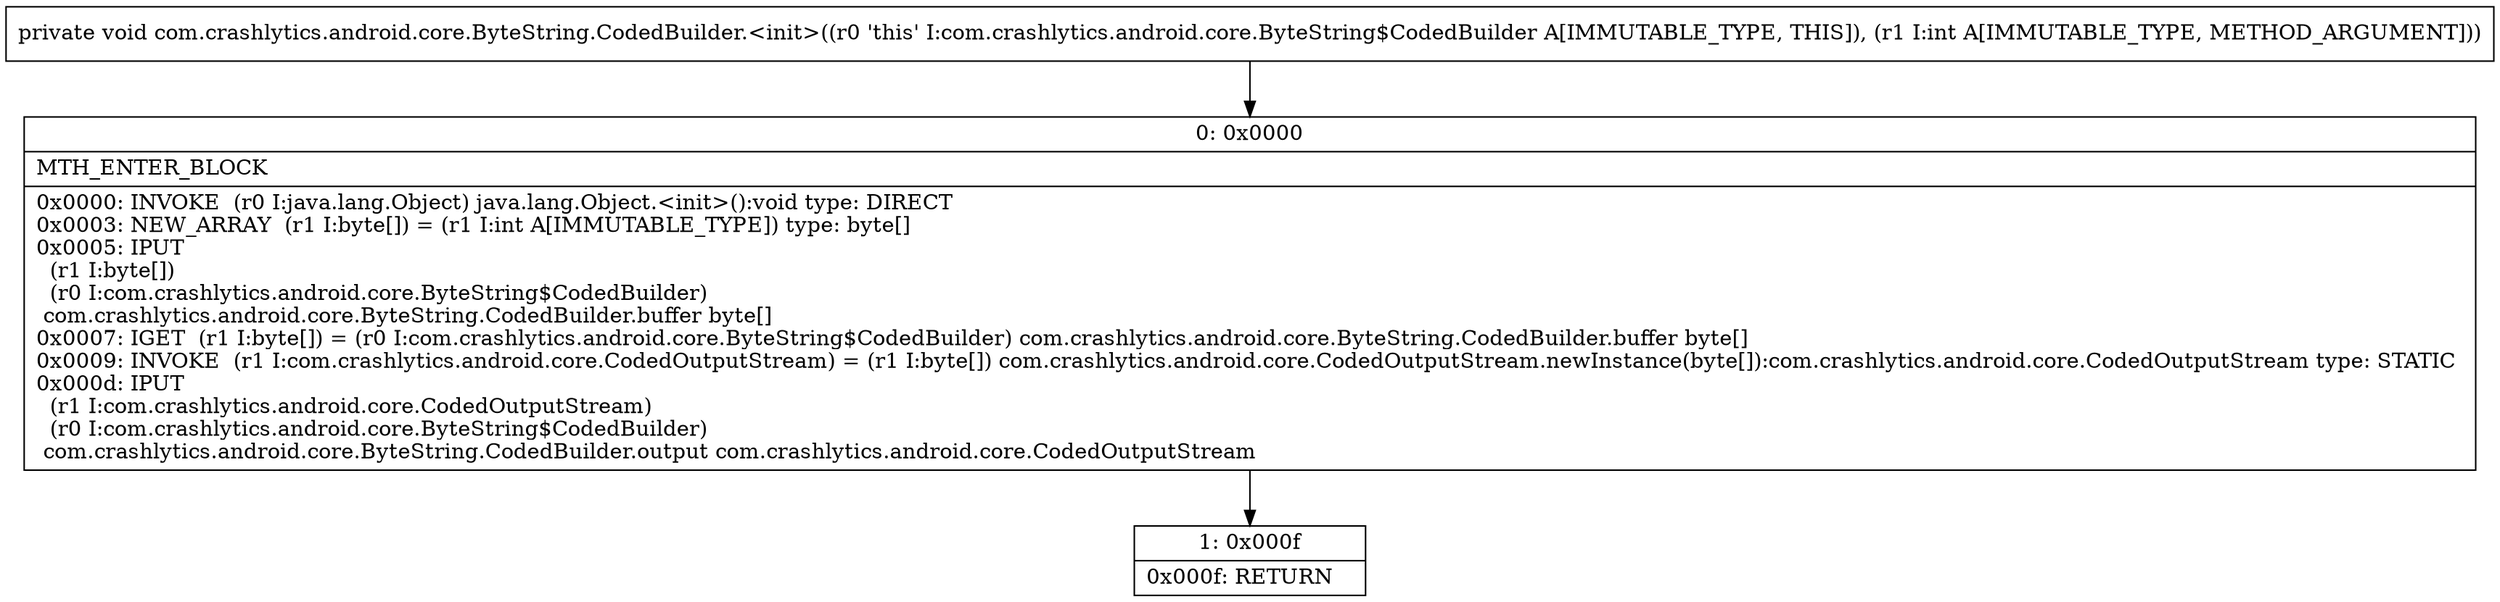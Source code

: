 digraph "CFG forcom.crashlytics.android.core.ByteString.CodedBuilder.\<init\>(I)V" {
Node_0 [shape=record,label="{0\:\ 0x0000|MTH_ENTER_BLOCK\l|0x0000: INVOKE  (r0 I:java.lang.Object) java.lang.Object.\<init\>():void type: DIRECT \l0x0003: NEW_ARRAY  (r1 I:byte[]) = (r1 I:int A[IMMUTABLE_TYPE]) type: byte[] \l0x0005: IPUT  \l  (r1 I:byte[])\l  (r0 I:com.crashlytics.android.core.ByteString$CodedBuilder)\l com.crashlytics.android.core.ByteString.CodedBuilder.buffer byte[] \l0x0007: IGET  (r1 I:byte[]) = (r0 I:com.crashlytics.android.core.ByteString$CodedBuilder) com.crashlytics.android.core.ByteString.CodedBuilder.buffer byte[] \l0x0009: INVOKE  (r1 I:com.crashlytics.android.core.CodedOutputStream) = (r1 I:byte[]) com.crashlytics.android.core.CodedOutputStream.newInstance(byte[]):com.crashlytics.android.core.CodedOutputStream type: STATIC \l0x000d: IPUT  \l  (r1 I:com.crashlytics.android.core.CodedOutputStream)\l  (r0 I:com.crashlytics.android.core.ByteString$CodedBuilder)\l com.crashlytics.android.core.ByteString.CodedBuilder.output com.crashlytics.android.core.CodedOutputStream \l}"];
Node_1 [shape=record,label="{1\:\ 0x000f|0x000f: RETURN   \l}"];
MethodNode[shape=record,label="{private void com.crashlytics.android.core.ByteString.CodedBuilder.\<init\>((r0 'this' I:com.crashlytics.android.core.ByteString$CodedBuilder A[IMMUTABLE_TYPE, THIS]), (r1 I:int A[IMMUTABLE_TYPE, METHOD_ARGUMENT])) }"];
MethodNode -> Node_0;
Node_0 -> Node_1;
}

